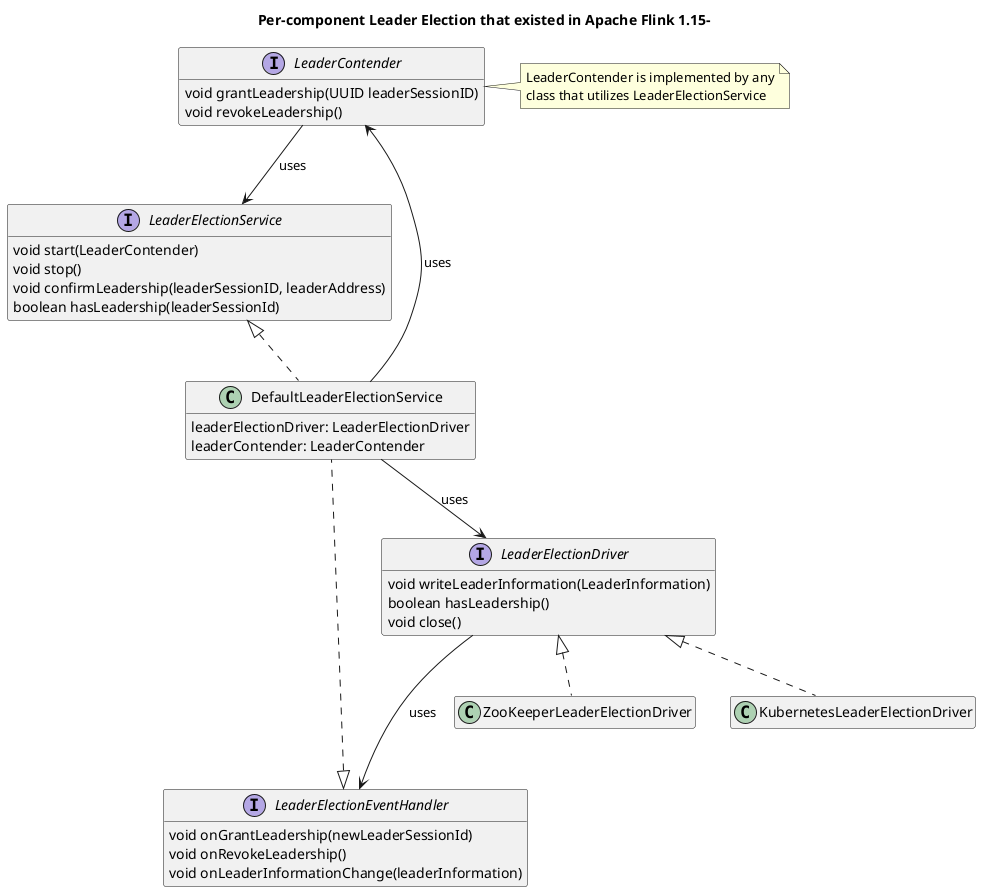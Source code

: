 /'
 ' Licensed to the Apache Software Foundation (ASF) under one
 ' or more contributor license agreements.  See the NOTICE file
 ' distributed with this work for additional information
 ' regarding copyright ownership.  The ASF licenses this file
 ' to you under the Apache License, Version 2.0 (the
 ' "License"); you may not use this file except in compliance
 ' with the License.  You may obtain a copy of the License at
 '
 '    http://www.apache.org/licenses/LICENSE-2.0
 '
 ' Unless required by applicable law or agreed to in writing, software
 ' distributed under the License is distributed on an "AS IS" BASIS,
 ' WITHOUT WARRANTIES OR CONDITIONS OF ANY KIND, either express or implied.
 ' See the License for the specific language governing permissions and
 ' limitations under the License.
 '/

@startuml
'https://plantuml.com/class-diagram

title Per-component Leader Election that existed in Apache Flink 1.15-

interface LeaderContender {
    void grantLeadership(UUID leaderSessionID)
    void revokeLeadership()
}
hide LeaderContender fields
note right: LeaderContender is implemented by any\nclass that utilizes LeaderElectionService

interface LeaderElectionDriver {
    void writeLeaderInformation(LeaderInformation)
    boolean hasLeadership()
    void close()
}
hide LeaderElectionDriver fields

interface LeaderElectionEventHandler {
    void onGrantLeadership(newLeaderSessionId)
    void onRevokeLeadership()
    void onLeaderInformationChange(leaderInformation)
}
hide LeaderElectionEventHandler fields

interface LeaderElectionService {
    void start(LeaderContender)
    void stop()
    void confirmLeadership(leaderSessionID, leaderAddress)
    boolean hasLeadership(leaderSessionId)
}
hide LeaderElectionService fields

class DefaultLeaderElectionService {
    leaderElectionDriver: LeaderElectionDriver
    leaderContender: LeaderContender
}
hide DefaultLeaderElectionService methods

class ZooKeeperLeaderElectionDriver implements LeaderElectionDriver
hide ZooKeeperLeaderElectionDriver members

class KubernetesLeaderElectionDriver implements LeaderElectionDriver
hide KubernetesLeaderElectionDriver members

class DefaultLeaderElectionService implements LeaderElectionService, LeaderElectionEventHandler

LeaderElectionDriver ---> LeaderElectionEventHandler : uses
DefaultLeaderElectionService --> LeaderElectionDriver : uses
DefaultLeaderElectionService --> LeaderContender : uses
LeaderContender --> LeaderElectionService : uses

@enduml